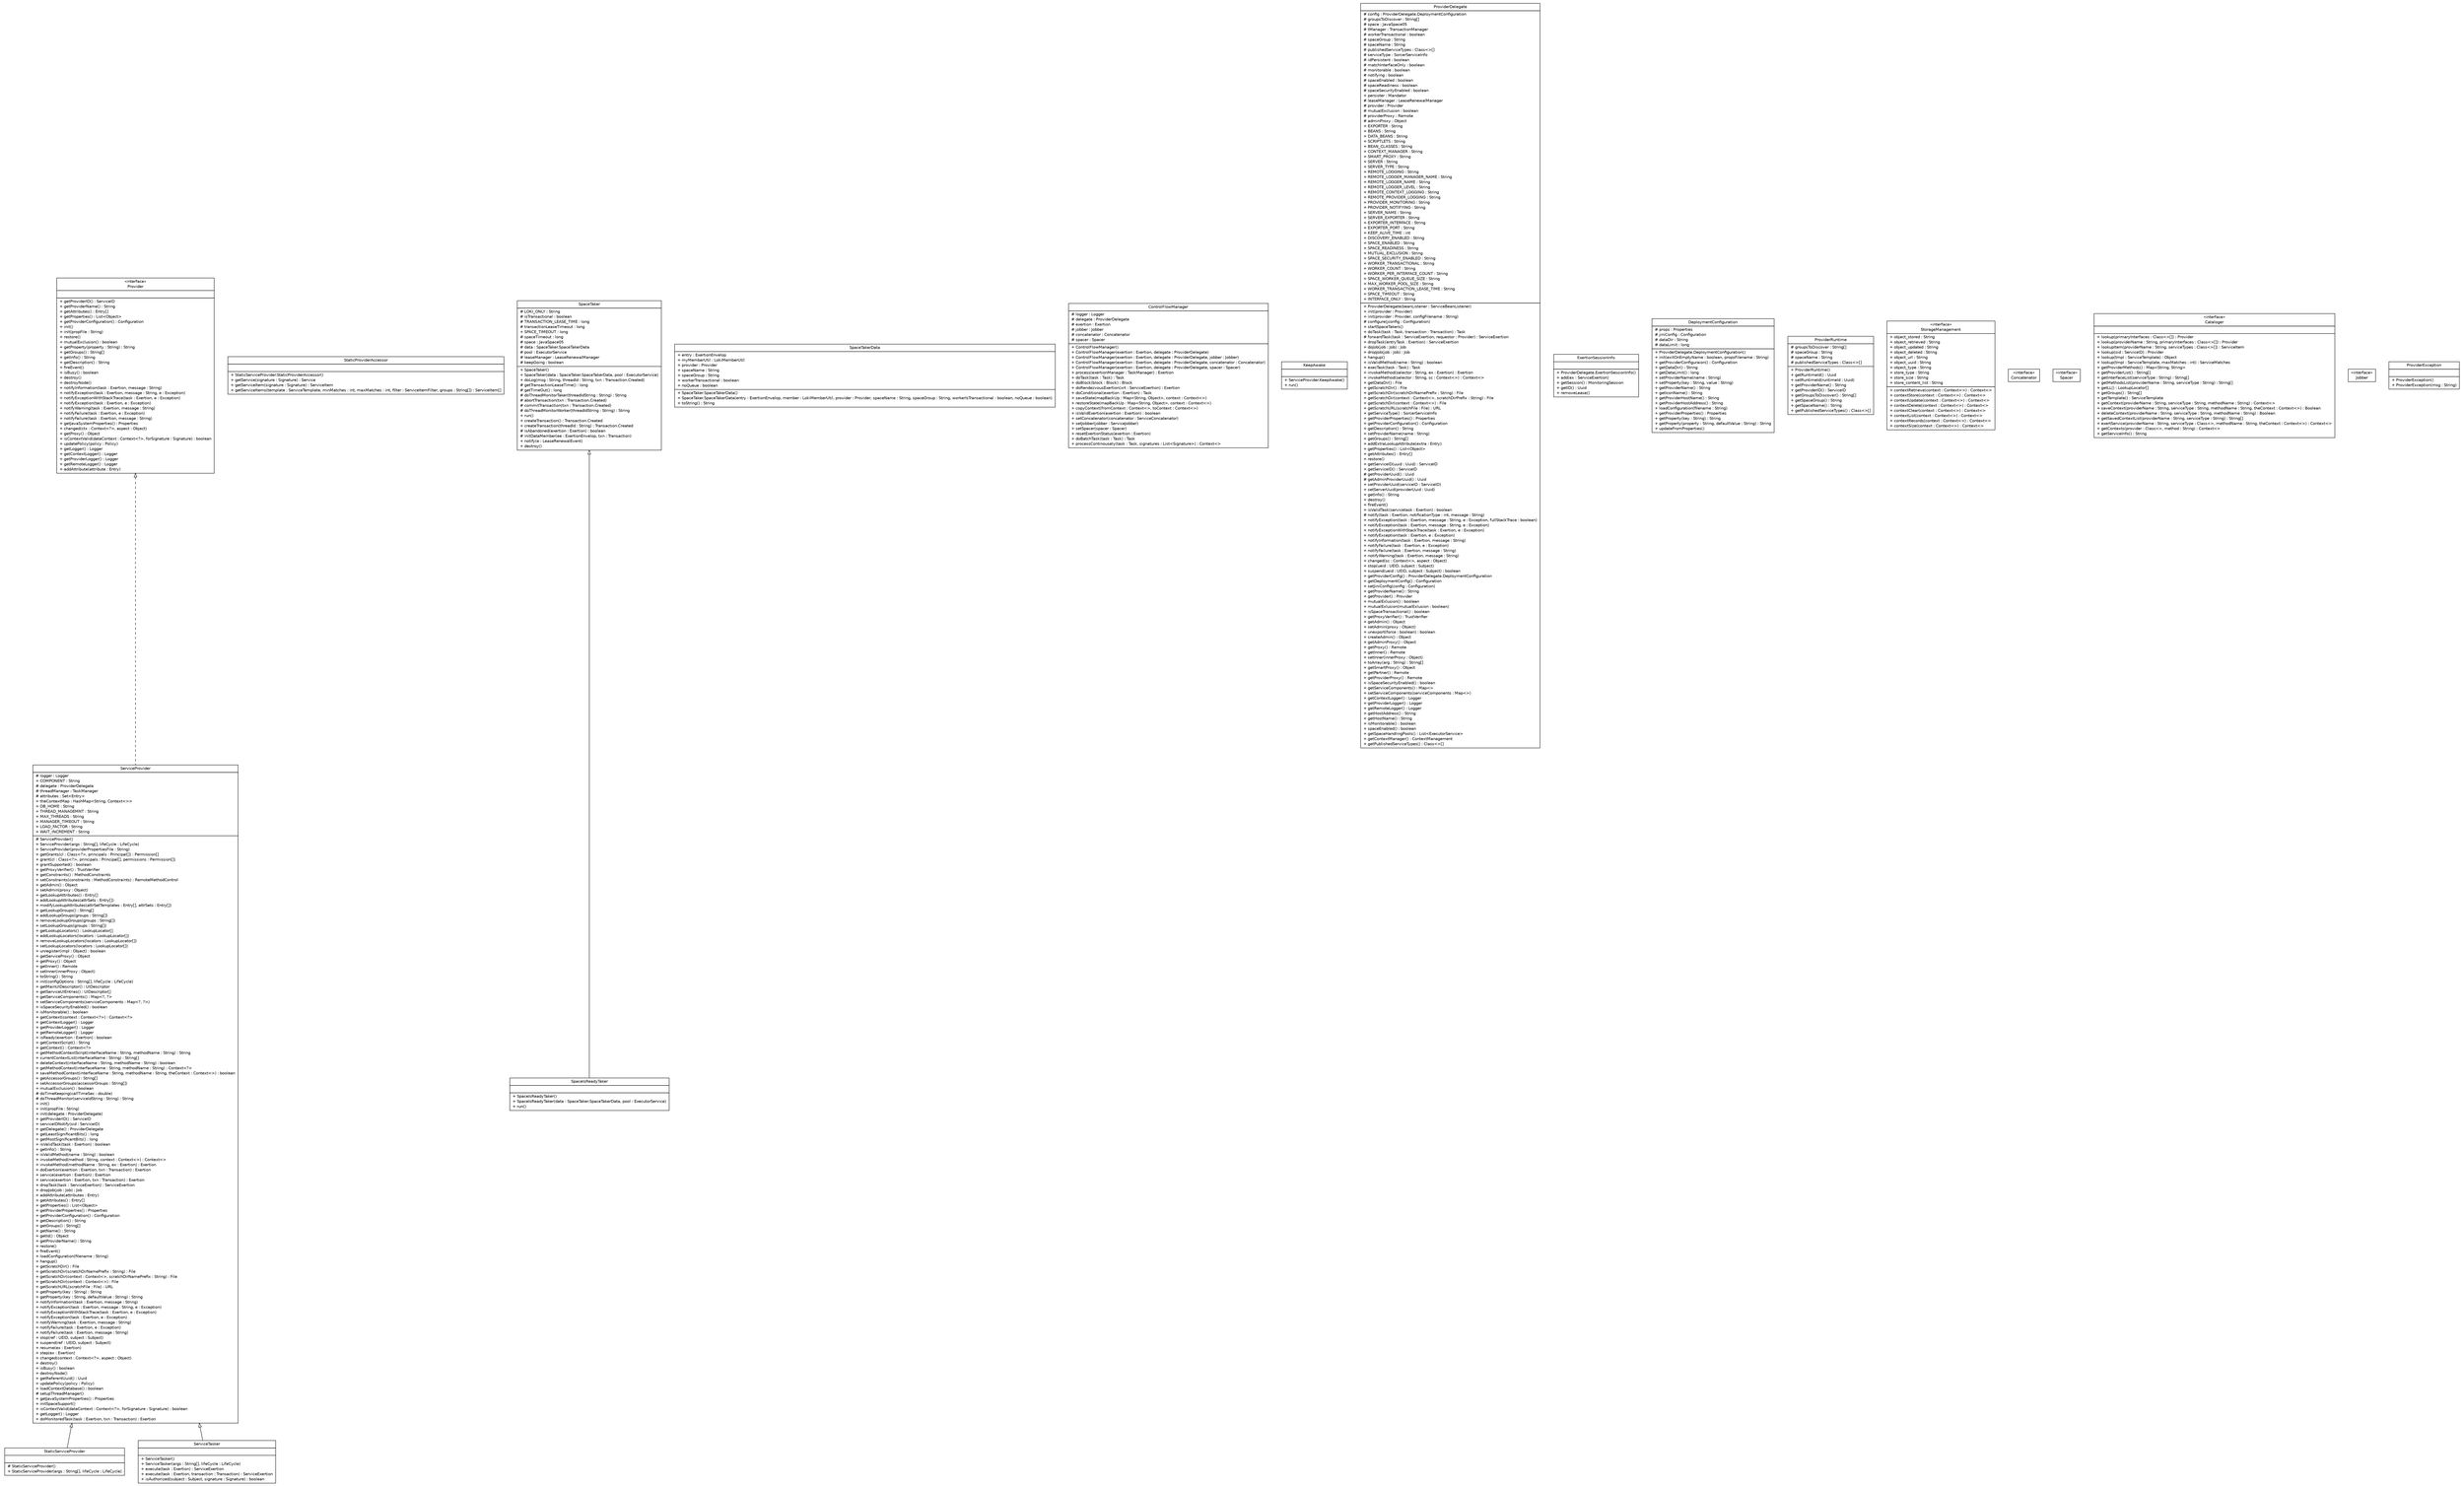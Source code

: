#!/usr/local/bin/dot
#
# Class diagram 
# Generated by UMLGraph version R5_6 (http://www.umlgraph.org/)
#

digraph G {
	edge [fontname="Helvetica",fontsize=10,labelfontname="Helvetica",labelfontsize=10];
	node [fontname="Helvetica",fontsize=10,shape=plaintext];
	nodesep=0.25;
	ranksep=0.5;
	// sorcer.core.provider.StaticServiceProvider
	c10351 [label=<<table title="sorcer.core.provider.StaticServiceProvider" border="0" cellborder="1" cellspacing="0" cellpadding="2" port="p" href="./StaticServiceProvider.html">
		<tr><td><table border="0" cellspacing="0" cellpadding="1">
<tr><td align="center" balign="center"> StaticServiceProvider </td></tr>
		</table></td></tr>
		<tr><td><table border="0" cellspacing="0" cellpadding="1">
<tr><td align="left" balign="left">  </td></tr>
		</table></td></tr>
		<tr><td><table border="0" cellspacing="0" cellpadding="1">
<tr><td align="left" balign="left"> # StaticServiceProvider() </td></tr>
<tr><td align="left" balign="left"> + StaticServiceProvider(args : String[], lifeCycle : LifeCycle) </td></tr>
		</table></td></tr>
		</table>>, URL="./StaticServiceProvider.html", fontname="Helvetica", fontcolor="black", fontsize=10.0];
	// sorcer.core.provider.StaticServiceProvider.StaticProviderAccessor
	c10352 [label=<<table title="sorcer.core.provider.StaticServiceProvider.StaticProviderAccessor" border="0" cellborder="1" cellspacing="0" cellpadding="2" port="p" href="./StaticServiceProvider.StaticProviderAccessor.html">
		<tr><td><table border="0" cellspacing="0" cellpadding="1">
<tr><td align="center" balign="center"> StaticProviderAccessor </td></tr>
		</table></td></tr>
		<tr><td><table border="0" cellspacing="0" cellpadding="1">
<tr><td align="left" balign="left">  </td></tr>
		</table></td></tr>
		<tr><td><table border="0" cellspacing="0" cellpadding="1">
<tr><td align="left" balign="left"> + StaticServiceProvider.StaticProviderAccessor() </td></tr>
<tr><td align="left" balign="left"> + getService(signature : Signature) : Service </td></tr>
<tr><td align="left" balign="left"> + getServiceItem(signature : Signature) : ServiceItem </td></tr>
<tr><td align="left" balign="left"> + getServiceItems(template : ServiceTemplate, minMatches : int, maxMatches : int, filter : ServiceItemFilter, groups : String[]) : ServiceItem[] </td></tr>
		</table></td></tr>
		</table>>, URL="./StaticServiceProvider.StaticProviderAccessor.html", fontname="Helvetica", fontcolor="black", fontsize=10.0];
	// sorcer.core.provider.ServiceTasker
	c10353 [label=<<table title="sorcer.core.provider.ServiceTasker" border="0" cellborder="1" cellspacing="0" cellpadding="2" port="p" href="./ServiceTasker.html">
		<tr><td><table border="0" cellspacing="0" cellpadding="1">
<tr><td align="center" balign="center"> ServiceTasker </td></tr>
		</table></td></tr>
		<tr><td><table border="0" cellspacing="0" cellpadding="1">
<tr><td align="left" balign="left">  </td></tr>
		</table></td></tr>
		<tr><td><table border="0" cellspacing="0" cellpadding="1">
<tr><td align="left" balign="left"> + ServiceTasker() </td></tr>
<tr><td align="left" balign="left"> + ServiceTasker(args : String[], lifeCycle : LifeCycle) </td></tr>
<tr><td align="left" balign="left"> + execute(task : Exertion) : ServiceExertion </td></tr>
<tr><td align="left" balign="left"> + execute(task : Exertion, transaction : Transaction) : ServiceExertion </td></tr>
<tr><td align="left" balign="left"> + isAuthorized(subject : Subject, signature : Signature) : boolean </td></tr>
		</table></td></tr>
		</table>>, URL="./ServiceTasker.html", fontname="Helvetica", fontcolor="black", fontsize=10.0];
	// sorcer.core.provider.SpaceTaker
	c10354 [label=<<table title="sorcer.core.provider.SpaceTaker" border="0" cellborder="1" cellspacing="0" cellpadding="2" port="p" href="./SpaceTaker.html">
		<tr><td><table border="0" cellspacing="0" cellpadding="1">
<tr><td align="center" balign="center"> SpaceTaker </td></tr>
		</table></td></tr>
		<tr><td><table border="0" cellspacing="0" cellpadding="1">
<tr><td align="left" balign="left"> # LOKI_ONLY : String </td></tr>
<tr><td align="left" balign="left"> # isTransactional : boolean </td></tr>
<tr><td align="left" balign="left"> # TRANSACTION_LEASE_TIME : long </td></tr>
<tr><td align="left" balign="left"> # transactionLeaseTimeout : long </td></tr>
<tr><td align="left" balign="left"> + SPACE_TIMEOUT : long </td></tr>
<tr><td align="left" balign="left"> # spaceTimeout : long </td></tr>
<tr><td align="left" balign="left"> # space : JavaSpace05 </td></tr>
<tr><td align="left" balign="left"> # data : SpaceTaker.SpaceTakerData </td></tr>
<tr><td align="left" balign="left"> # pool : ExecutorService </td></tr>
<tr><td align="left" balign="left"> # leaseManager : LeaseRenewalManager </td></tr>
<tr><td align="left" balign="left"> # keepGoing : boolean </td></tr>
		</table></td></tr>
		<tr><td><table border="0" cellspacing="0" cellpadding="1">
<tr><td align="left" balign="left"> + SpaceTaker() </td></tr>
<tr><td align="left" balign="left"> + SpaceTaker(data : SpaceTaker.SpaceTakerData, pool : ExecutorService) </td></tr>
<tr><td align="left" balign="left"> + doLog(msg : String, threadId : String, txn : Transaction.Created) </td></tr>
<tr><td align="left" balign="left"> # getTransactionLeaseTime() : long </td></tr>
<tr><td align="left" balign="left"> # getTimeOut() : long </td></tr>
<tr><td align="left" balign="left"> # doThreadMonitorTaker(threadIdString : String) : String </td></tr>
<tr><td align="left" balign="left"> # abortTransaction(txn : Transaction.Created) </td></tr>
<tr><td align="left" balign="left"> # commitTransaction(txn : Transaction.Created) </td></tr>
<tr><td align="left" balign="left"> # doThreadMonitorWorker(threadIdString : String) : String </td></tr>
<tr><td align="left" balign="left"> + run() </td></tr>
<tr><td align="left" balign="left"> + createTransaction() : Transaction.Created </td></tr>
<tr><td align="left" balign="left"> + createTransaction(threadId : String) : Transaction.Created </td></tr>
<tr><td align="left" balign="left"> # isAbandoned(exertion : Exertion) : boolean </td></tr>
<tr><td align="left" balign="left"> # initDataMember(ee : ExertionEnvelop, txn : Transaction) </td></tr>
<tr><td align="left" balign="left"> + notify(e : LeaseRenewalEvent) </td></tr>
<tr><td align="left" balign="left"> + destroy() </td></tr>
		</table></td></tr>
		</table>>, URL="./SpaceTaker.html", fontname="Helvetica", fontcolor="black", fontsize=10.0];
	// sorcer.core.provider.SpaceTaker.SpaceTakerData
	c10355 [label=<<table title="sorcer.core.provider.SpaceTaker.SpaceTakerData" border="0" cellborder="1" cellspacing="0" cellpadding="2" port="p" href="./SpaceTaker.SpaceTakerData.html">
		<tr><td><table border="0" cellspacing="0" cellpadding="1">
<tr><td align="center" balign="center"> SpaceTakerData </td></tr>
		</table></td></tr>
		<tr><td><table border="0" cellspacing="0" cellpadding="1">
<tr><td align="left" balign="left"> + entry : ExertionEnvelop </td></tr>
<tr><td align="left" balign="left"> + myMemberUtil : LokiMemberUtil </td></tr>
<tr><td align="left" balign="left"> + provider : Provider </td></tr>
<tr><td align="left" balign="left"> + spaceName : String </td></tr>
<tr><td align="left" balign="left"> + spaceGroup : String </td></tr>
<tr><td align="left" balign="left"> + workerTransactional : boolean </td></tr>
<tr><td align="left" balign="left"> + noQueue : boolean </td></tr>
		</table></td></tr>
		<tr><td><table border="0" cellspacing="0" cellpadding="1">
<tr><td align="left" balign="left"> + SpaceTaker.SpaceTakerData() </td></tr>
<tr><td align="left" balign="left"> + SpaceTaker.SpaceTakerData(entry : ExertionEnvelop, member : LokiMemberUtil, provider : Provider, spaceName : String, spaceGroup : String, workerIsTransactional : boolean, noQueue : boolean) </td></tr>
<tr><td align="left" balign="left"> + toString() : String </td></tr>
		</table></td></tr>
		</table>>, URL="./SpaceTaker.SpaceTakerData.html", fontname="Helvetica", fontcolor="black", fontsize=10.0];
	// sorcer.core.provider.SpaceIsReadyTaker
	c10356 [label=<<table title="sorcer.core.provider.SpaceIsReadyTaker" border="0" cellborder="1" cellspacing="0" cellpadding="2" port="p" href="./SpaceIsReadyTaker.html">
		<tr><td><table border="0" cellspacing="0" cellpadding="1">
<tr><td align="center" balign="center"> SpaceIsReadyTaker </td></tr>
		</table></td></tr>
		<tr><td><table border="0" cellspacing="0" cellpadding="1">
<tr><td align="left" balign="left">  </td></tr>
		</table></td></tr>
		<tr><td><table border="0" cellspacing="0" cellpadding="1">
<tr><td align="left" balign="left"> + SpaceIsReadyTaker() </td></tr>
<tr><td align="left" balign="left"> + SpaceIsReadyTaker(data : SpaceTaker.SpaceTakerData, pool : ExecutorService) </td></tr>
<tr><td align="left" balign="left"> + run() </td></tr>
		</table></td></tr>
		</table>>, URL="./SpaceIsReadyTaker.html", fontname="Helvetica", fontcolor="black", fontsize=10.0];
	// sorcer.core.provider.ControlFlowManager
	c10357 [label=<<table title="sorcer.core.provider.ControlFlowManager" border="0" cellborder="1" cellspacing="0" cellpadding="2" port="p" href="./ControlFlowManager.html">
		<tr><td><table border="0" cellspacing="0" cellpadding="1">
<tr><td align="center" balign="center"> ControlFlowManager </td></tr>
		</table></td></tr>
		<tr><td><table border="0" cellspacing="0" cellpadding="1">
<tr><td align="left" balign="left"> # logger : Logger </td></tr>
<tr><td align="left" balign="left"> # delegate : ProviderDelegate </td></tr>
<tr><td align="left" balign="left"> # exertion : Exertion </td></tr>
<tr><td align="left" balign="left"> # jobber : Jobber </td></tr>
<tr><td align="left" balign="left"> # concatenator : Concatenator </td></tr>
<tr><td align="left" balign="left"> # spacer : Spacer </td></tr>
		</table></td></tr>
		<tr><td><table border="0" cellspacing="0" cellpadding="1">
<tr><td align="left" balign="left"> + ControlFlowManager() </td></tr>
<tr><td align="left" balign="left"> + ControlFlowManager(exertion : Exertion, delegate : ProviderDelegate) </td></tr>
<tr><td align="left" balign="left"> + ControlFlowManager(exertion : Exertion, delegate : ProviderDelegate, jobber : Jobber) </td></tr>
<tr><td align="left" balign="left"> + ControlFlowManager(exertion : Exertion, delegate : ProviderDelegate, concatenator : Concatenator) </td></tr>
<tr><td align="left" balign="left"> + ControlFlowManager(exertion : Exertion, delegate : ProviderDelegate, spacer : Spacer) </td></tr>
<tr><td align="left" balign="left"> + process(exertionManager : TaskManager) : Exertion </td></tr>
<tr><td align="left" balign="left"> + doTask(task : Task) : Task </td></tr>
<tr><td align="left" balign="left"> + doBlock(block : Block) : Block </td></tr>
<tr><td align="left" balign="left"> + doRendezvousExertion(xrt : ServiceExertion) : Exertion </td></tr>
<tr><td align="left" balign="left"> + doConditional(exertion : Exertion) : Task </td></tr>
<tr><td align="left" balign="left"> + saveState(mapBackUp : Map&lt;String, Object&gt;, context : Context&lt;&gt;) </td></tr>
<tr><td align="left" balign="left"> + restoreState(mapBackUp : Map&lt;String, Object&gt;, context : Context&lt;&gt;) </td></tr>
<tr><td align="left" balign="left"> + copyContext(fromContext : Context&lt;&gt;, toContext : Context&lt;&gt;) </td></tr>
<tr><td align="left" balign="left"> + isValidExertion(exertion : Exertion) : boolean </td></tr>
<tr><td align="left" balign="left"> + setConcatenator(concatenator : ServiceConcatenator) </td></tr>
<tr><td align="left" balign="left"> + setJobber(jobber : ServiceJobber) </td></tr>
<tr><td align="left" balign="left"> + setSpacer(spacer : Spacer) </td></tr>
<tr><td align="left" balign="left"> + resetExertionStatus(exertion : Exertion) </td></tr>
<tr><td align="left" balign="left"> + doBatchTask(task : Task) : Task </td></tr>
<tr><td align="left" balign="left"> + processContinousely(task : Task, signatures : List&lt;Signature&gt;) : Context&lt;&gt; </td></tr>
		</table></td></tr>
		</table>>, URL="./ControlFlowManager.html", fontname="Helvetica", fontcolor="black", fontsize=10.0];
	// sorcer.core.provider.ServiceProvider
	c10358 [label=<<table title="sorcer.core.provider.ServiceProvider" border="0" cellborder="1" cellspacing="0" cellpadding="2" port="p" href="./ServiceProvider.html">
		<tr><td><table border="0" cellspacing="0" cellpadding="1">
<tr><td align="center" balign="center"> ServiceProvider </td></tr>
		</table></td></tr>
		<tr><td><table border="0" cellspacing="0" cellpadding="1">
<tr><td align="left" balign="left"> # logger : Logger </td></tr>
<tr><td align="left" balign="left"> + COMPONENT : String </td></tr>
<tr><td align="left" balign="left"> # delegate : ProviderDelegate </td></tr>
<tr><td align="left" balign="left"> # threadManager : TaskManager </td></tr>
<tr><td align="left" balign="left"> # attributes : Set&lt;Entry&gt; </td></tr>
<tr><td align="left" balign="left"> + theContextMap : HashMap&lt;String, Context&lt;&gt;&gt; </td></tr>
<tr><td align="left" balign="left"> + DB_HOME : String </td></tr>
<tr><td align="left" balign="left"> + THREAD_MANAGEMNT : String </td></tr>
<tr><td align="left" balign="left"> + MAX_THREADS : String </td></tr>
<tr><td align="left" balign="left"> + MANAGER_TIMEOUT : String </td></tr>
<tr><td align="left" balign="left"> + LOAD_FACTOR : String </td></tr>
<tr><td align="left" balign="left"> + WAIT_INCREMENT : String </td></tr>
		</table></td></tr>
		<tr><td><table border="0" cellspacing="0" cellpadding="1">
<tr><td align="left" balign="left"> # ServiceProvider() </td></tr>
<tr><td align="left" balign="left"> + ServiceProvider(args : String[], lifeCycle : LifeCycle) </td></tr>
<tr><td align="left" balign="left"> + ServiceProvider(providerPropertiesFile : String) </td></tr>
<tr><td align="left" balign="left"> + getGrants(cl : Class&lt;?&gt;, principals : Principal[]) : Permission[] </td></tr>
<tr><td align="left" balign="left"> + grant(cl : Class&lt;?&gt;, principals : Principal[], permissions : Permission[]) </td></tr>
<tr><td align="left" balign="left"> + grantSupported() : boolean </td></tr>
<tr><td align="left" balign="left"> + getProxyVerifier() : TrustVerifier </td></tr>
<tr><td align="left" balign="left"> + getConstraints() : MethodConstraints </td></tr>
<tr><td align="left" balign="left"> + setConstraints(constraints : MethodConstraints) : RemoteMethodControl </td></tr>
<tr><td align="left" balign="left"> + getAdmin() : Object </td></tr>
<tr><td align="left" balign="left"> + setAdmin(proxy : Object) </td></tr>
<tr><td align="left" balign="left"> + getLookupAttributes() : Entry[] </td></tr>
<tr><td align="left" balign="left"> + addLookupAttributes(attrSets : Entry[]) </td></tr>
<tr><td align="left" balign="left"> + modifyLookupAttributes(attrSetTemplates : Entry[], attrSets : Entry[]) </td></tr>
<tr><td align="left" balign="left"> + getLookupGroups() : String[] </td></tr>
<tr><td align="left" balign="left"> + addLookupGroups(groups : String[]) </td></tr>
<tr><td align="left" balign="left"> + removeLookupGroups(groups : String[]) </td></tr>
<tr><td align="left" balign="left"> + setLookupGroups(groups : String[]) </td></tr>
<tr><td align="left" balign="left"> + getLookupLocators() : LookupLocator[] </td></tr>
<tr><td align="left" balign="left"> + addLookupLocators(locators : LookupLocator[]) </td></tr>
<tr><td align="left" balign="left"> + removeLookupLocators(locators : LookupLocator[]) </td></tr>
<tr><td align="left" balign="left"> + setLookupLocators(locators : LookupLocator[]) </td></tr>
<tr><td align="left" balign="left"> + unregister(impl : Object) : boolean </td></tr>
<tr><td align="left" balign="left"> + getServiceProxy() : Object </td></tr>
<tr><td align="left" balign="left"> + getProxy() : Object </td></tr>
<tr><td align="left" balign="left"> + getInner() : Remote </td></tr>
<tr><td align="left" balign="left"> + setInner(innerProxy : Object) </td></tr>
<tr><td align="left" balign="left"> + toString() : String </td></tr>
<tr><td align="left" balign="left"> + init(configOptions : String[], lifeCycle : LifeCycle) </td></tr>
<tr><td align="left" balign="left"> + getMainUIDescriptor() : UIDescriptor </td></tr>
<tr><td align="left" balign="left"> + getServiceUIEntries() : UIDescriptor[] </td></tr>
<tr><td align="left" balign="left"> + getServiceComponents() : Map&lt;?, ?&gt; </td></tr>
<tr><td align="left" balign="left"> + setServiceComponents(serviceComponents : Map&lt;?, ?&gt;) </td></tr>
<tr><td align="left" balign="left"> + isSpaceSecurityEnabled() : boolean </td></tr>
<tr><td align="left" balign="left"> + isMonitorable() : boolean </td></tr>
<tr><td align="left" balign="left"> + getContext(context : Context&lt;?&gt;) : Context&lt;?&gt; </td></tr>
<tr><td align="left" balign="left"> + getContextLogger() : Logger </td></tr>
<tr><td align="left" balign="left"> + getProviderLogger() : Logger </td></tr>
<tr><td align="left" balign="left"> + getRemoteLogger() : Logger </td></tr>
<tr><td align="left" balign="left"> + isReady(exertion : Exertion) : boolean </td></tr>
<tr><td align="left" balign="left"> + getContextScript() : String </td></tr>
<tr><td align="left" balign="left"> + getContext() : Context&lt;?&gt; </td></tr>
<tr><td align="left" balign="left"> + getMethodContextScript(interfaceName : String, methodName : String) : String </td></tr>
<tr><td align="left" balign="left"> + currentContextList(interfaceName : String) : String[] </td></tr>
<tr><td align="left" balign="left"> + deleteContext(interfaceName : String, methodName : String) : boolean </td></tr>
<tr><td align="left" balign="left"> + getMethodContext(interfaceName : String, methodName : String) : Context&lt;?&gt; </td></tr>
<tr><td align="left" balign="left"> + saveMethodContext(interfaceName : String, methodName : String, theContext : Context&lt;&gt;) : boolean </td></tr>
<tr><td align="left" balign="left"> + getAccessorGroups() : String[] </td></tr>
<tr><td align="left" balign="left"> + setAccessorGroups(accessorGroups : String[]) </td></tr>
<tr><td align="left" balign="left"> + mutualExclusion() : boolean </td></tr>
<tr><td align="left" balign="left"> # doTimeKeeping(callTimeSec : double) </td></tr>
<tr><td align="left" balign="left"> # doThreadMonitor(serviceIdString : String) : String </td></tr>
<tr><td align="left" balign="left"> + init() </td></tr>
<tr><td align="left" balign="left"> + init(propFile : String) </td></tr>
<tr><td align="left" balign="left"> + init(delegate : ProviderDelegate) </td></tr>
<tr><td align="left" balign="left"> + getProviderID() : ServiceID </td></tr>
<tr><td align="left" balign="left"> + serviceIDNotify(sid : ServiceID) </td></tr>
<tr><td align="left" balign="left"> + getDelegate() : ProviderDelegate </td></tr>
<tr><td align="left" balign="left"> + getLeastSignificantBits() : long </td></tr>
<tr><td align="left" balign="left"> + getMostSignificantBits() : long </td></tr>
<tr><td align="left" balign="left"> + isValidTask(task : Exertion) : boolean </td></tr>
<tr><td align="left" balign="left"> + getInfo() : String </td></tr>
<tr><td align="left" balign="left"> + isValidMethod(name : String) : boolean </td></tr>
<tr><td align="left" balign="left"> + invokeMethod(method : String, context : Context&lt;&gt;) : Context&lt;&gt; </td></tr>
<tr><td align="left" balign="left"> + invokeMethod(methodName : String, ex : Exertion) : Exertion </td></tr>
<tr><td align="left" balign="left"> + doExertion(exertion : Exertion, txn : Transaction) : Exertion </td></tr>
<tr><td align="left" balign="left"> + service(exertion : Exertion) : Exertion </td></tr>
<tr><td align="left" balign="left"> + service(exertion : Exertion, txn : Transaction) : Exertion </td></tr>
<tr><td align="left" balign="left"> + dropTask(task : ServiceExertion) : ServiceExertion </td></tr>
<tr><td align="left" balign="left"> + dropJob(job : Job) : Job </td></tr>
<tr><td align="left" balign="left"> + addAttribute(attributes : Entry) </td></tr>
<tr><td align="left" balign="left"> + getAttributes() : Entry[] </td></tr>
<tr><td align="left" balign="left"> + getProperties() : List&lt;Object&gt; </td></tr>
<tr><td align="left" balign="left"> + getProviderProperties() : Properties </td></tr>
<tr><td align="left" balign="left"> + getProviderConfiguration() : Configuration </td></tr>
<tr><td align="left" balign="left"> + getDescription() : String </td></tr>
<tr><td align="left" balign="left"> + getGroups() : String[] </td></tr>
<tr><td align="left" balign="left"> + getName() : String </td></tr>
<tr><td align="left" balign="left"> + getId() : Object </td></tr>
<tr><td align="left" balign="left"> + getProviderName() : String </td></tr>
<tr><td align="left" balign="left"> + restore() </td></tr>
<tr><td align="left" balign="left"> + fireEvent() </td></tr>
<tr><td align="left" balign="left"> + loadConfiguration(filename : String) </td></tr>
<tr><td align="left" balign="left"> + hangup() </td></tr>
<tr><td align="left" balign="left"> + getScratchDir() : File </td></tr>
<tr><td align="left" balign="left"> + getScratchDir(scratchDirNamePrefix : String) : File </td></tr>
<tr><td align="left" balign="left"> + getScratchDir(context : Context&lt;&gt;, scratchDirNamePrefix : String) : File </td></tr>
<tr><td align="left" balign="left"> + getScratchDir(context : Context&lt;&gt;) : File </td></tr>
<tr><td align="left" balign="left"> + getScratchURL(scratchFile : File) : URL </td></tr>
<tr><td align="left" balign="left"> + getProperty(key : String) : String </td></tr>
<tr><td align="left" balign="left"> + getProperty(key : String, defaultValue : String) : String </td></tr>
<tr><td align="left" balign="left"> + notifyInformation(task : Exertion, message : String) </td></tr>
<tr><td align="left" balign="left"> + notifyException(task : Exertion, message : String, e : Exception) </td></tr>
<tr><td align="left" balign="left"> + notifyExceptionWithStackTrace(task : Exertion, e : Exception) </td></tr>
<tr><td align="left" balign="left"> + notifyException(task : Exertion, e : Exception) </td></tr>
<tr><td align="left" balign="left"> + notifyWarning(task : Exertion, message : String) </td></tr>
<tr><td align="left" balign="left"> + notifyFailure(task : Exertion, e : Exception) </td></tr>
<tr><td align="left" balign="left"> + notifyFailure(task : Exertion, message : String) </td></tr>
<tr><td align="left" balign="left"> + stop(ref : UEID, subject : Subject) </td></tr>
<tr><td align="left" balign="left"> + suspend(ref : UEID, subject : Subject) </td></tr>
<tr><td align="left" balign="left"> + resume(ex : Exertion) </td></tr>
<tr><td align="left" balign="left"> + step(ex : Exertion) </td></tr>
<tr><td align="left" balign="left"> + changed(context : Context&lt;?&gt;, aspect : Object) </td></tr>
<tr><td align="left" balign="left"> + destroy() </td></tr>
<tr><td align="left" balign="left"> + isBusy() : boolean </td></tr>
<tr><td align="left" balign="left"> + destroyNode() </td></tr>
<tr><td align="left" balign="left"> + getReferentUuid() : Uuid </td></tr>
<tr><td align="left" balign="left"> + updatePolicy(policy : Policy) </td></tr>
<tr><td align="left" balign="left"> + loadContextDatabase() : boolean </td></tr>
<tr><td align="left" balign="left"> # setupThreadManager() </td></tr>
<tr><td align="left" balign="left"> + getJavaSystemProperties() : Properties </td></tr>
<tr><td align="left" balign="left"> + initSpaceSupport() </td></tr>
<tr><td align="left" balign="left"> + isContextValid(dataContext : Context&lt;?&gt;, forSignature : Signature) : boolean </td></tr>
<tr><td align="left" balign="left"> + getLogger() : Logger </td></tr>
<tr><td align="left" balign="left"> + doMonitoredTask(task : Exertion, txn : Transaction) : Exertion </td></tr>
		</table></td></tr>
		</table>>, URL="./ServiceProvider.html", fontname="Helvetica", fontcolor="black", fontsize=10.0];
	// sorcer.core.provider.ServiceProvider.KeepAwake
	c10359 [label=<<table title="sorcer.core.provider.ServiceProvider.KeepAwake" border="0" cellborder="1" cellspacing="0" cellpadding="2" port="p" href="./ServiceProvider.KeepAwake.html">
		<tr><td><table border="0" cellspacing="0" cellpadding="1">
<tr><td align="center" balign="center"> KeepAwake </td></tr>
		</table></td></tr>
		<tr><td><table border="0" cellspacing="0" cellpadding="1">
<tr><td align="left" balign="left">  </td></tr>
		</table></td></tr>
		<tr><td><table border="0" cellspacing="0" cellpadding="1">
<tr><td align="left" balign="left"> + ServiceProvider.KeepAwake() </td></tr>
<tr><td align="left" balign="left"> + run() </td></tr>
		</table></td></tr>
		</table>>, URL="./ServiceProvider.KeepAwake.html", fontname="Helvetica", fontcolor="black", fontsize=10.0];
	// sorcer.core.provider.ProviderDelegate
	c10360 [label=<<table title="sorcer.core.provider.ProviderDelegate" border="0" cellborder="1" cellspacing="0" cellpadding="2" port="p" href="./ProviderDelegate.html">
		<tr><td><table border="0" cellspacing="0" cellpadding="1">
<tr><td align="center" balign="center"> ProviderDelegate </td></tr>
		</table></td></tr>
		<tr><td><table border="0" cellspacing="0" cellpadding="1">
<tr><td align="left" balign="left"> # config : ProviderDelegate.DeploymentConfiguration </td></tr>
<tr><td align="left" balign="left"> # groupsToDiscover : String[] </td></tr>
<tr><td align="left" balign="left"> # space : JavaSpace05 </td></tr>
<tr><td align="left" balign="left"> # tManager : TransactionManager </td></tr>
<tr><td align="left" balign="left"> # workerTransactional : boolean </td></tr>
<tr><td align="left" balign="left"> # spaceGroup : String </td></tr>
<tr><td align="left" balign="left"> # spaceName : String </td></tr>
<tr><td align="left" balign="left"> # publishedServiceTypes : Class&lt;&gt;[] </td></tr>
<tr><td align="left" balign="left"> # serviceType : SorcerServiceInfo </td></tr>
<tr><td align="left" balign="left"> # idPersistent : boolean </td></tr>
<tr><td align="left" balign="left"> # matchInterfaceOnly : boolean </td></tr>
<tr><td align="left" balign="left"> # monitorable : boolean </td></tr>
<tr><td align="left" balign="left"> # notifying : boolean </td></tr>
<tr><td align="left" balign="left"> # spaceEnabled : boolean </td></tr>
<tr><td align="left" balign="left"> # spaceReadiness : boolean </td></tr>
<tr><td align="left" balign="left"> # spaceSecurityEnabled : boolean </td></tr>
<tr><td align="left" balign="left"> + persister : Mandator </td></tr>
<tr><td align="left" balign="left"> # leaseManager : LeaseRenewalManager </td></tr>
<tr><td align="left" balign="left"> # provider : Provider </td></tr>
<tr><td align="left" balign="left"> # mutualExclusion : boolean </td></tr>
<tr><td align="left" balign="left"> # providerProxy : Remote </td></tr>
<tr><td align="left" balign="left"> # adminProxy : Object </td></tr>
<tr><td align="left" balign="left"> + EXPORTER : String </td></tr>
<tr><td align="left" balign="left"> + BEANS : String </td></tr>
<tr><td align="left" balign="left"> + DATA_BEANS : String </td></tr>
<tr><td align="left" balign="left"> + SCRIPTLETS : String </td></tr>
<tr><td align="left" balign="left"> + BEAN_CLASSES : String </td></tr>
<tr><td align="left" balign="left"> + CONTEXT_MANAGER : String </td></tr>
<tr><td align="left" balign="left"> + SMART_PROXY : String </td></tr>
<tr><td align="left" balign="left"> + SERVER : String </td></tr>
<tr><td align="left" balign="left"> + SERVER_TYPE : String </td></tr>
<tr><td align="left" balign="left"> + REMOTE_LOGGING : String </td></tr>
<tr><td align="left" balign="left"> + REMOTE_LOGGER_MANAGER_NAME : String </td></tr>
<tr><td align="left" balign="left"> + REMOTE_LOGGER_NAME : String </td></tr>
<tr><td align="left" balign="left"> + REMOTE_LOGGER_LEVEL : String </td></tr>
<tr><td align="left" balign="left"> + REMOTE_CONTEXT_LOGGING : String </td></tr>
<tr><td align="left" balign="left"> + REMOTE_PROVIDER_LOGGING : String </td></tr>
<tr><td align="left" balign="left"> + PROVIDER_MONITORING : String </td></tr>
<tr><td align="left" balign="left"> + PROVIDER_NOTIFYING : String </td></tr>
<tr><td align="left" balign="left"> + SERVER_NAME : String </td></tr>
<tr><td align="left" balign="left"> + SERVER_EXPORTER : String </td></tr>
<tr><td align="left" balign="left"> + EXPORTER_INTERFACE : String </td></tr>
<tr><td align="left" balign="left"> + EXPORTER_PORT : String </td></tr>
<tr><td align="left" balign="left"> + KEEP_ALIVE_TIME : int </td></tr>
<tr><td align="left" balign="left"> + DISCOVERY_ENABLED : String </td></tr>
<tr><td align="left" balign="left"> + SPACE_ENABLED : String </td></tr>
<tr><td align="left" balign="left"> + SPACE_READINESS : String </td></tr>
<tr><td align="left" balign="left"> + MUTUAL_EXCLUSION : String </td></tr>
<tr><td align="left" balign="left"> + SPACE_SECURITY_ENABLED : String </td></tr>
<tr><td align="left" balign="left"> + WORKER_TRANSACTIONAL : String </td></tr>
<tr><td align="left" balign="left"> + WORKER_COUNT : String </td></tr>
<tr><td align="left" balign="left"> + WORKER_PER_INTERFACE_COUNT : String </td></tr>
<tr><td align="left" balign="left"> + SPACE_WORKER_QUEUE_SIZE : String </td></tr>
<tr><td align="left" balign="left"> + MAX_WORKER_POOL_SIZE : String </td></tr>
<tr><td align="left" balign="left"> + WORKER_TRANSACTION_LEASE_TIME : String </td></tr>
<tr><td align="left" balign="left"> + SPACE_TIMEOUT : String </td></tr>
<tr><td align="left" balign="left"> + INTERFACE_ONLY : String </td></tr>
		</table></td></tr>
		<tr><td><table border="0" cellspacing="0" cellpadding="1">
<tr><td align="left" balign="left"> + ProviderDelegate(beanListener : ServiceBeanListener) </td></tr>
<tr><td align="left" balign="left"> + init(provider : Provider) </td></tr>
<tr><td align="left" balign="left"> + init(provider : Provider, configFilename : String) </td></tr>
<tr><td align="left" balign="left"> # configure(jconfig : Configuration) </td></tr>
<tr><td align="left" balign="left"> + startSpaceTakers() </td></tr>
<tr><td align="left" balign="left"> + doTask(task : Task, transaction : Transaction) : Task </td></tr>
<tr><td align="left" balign="left"> # forwardTask(task : ServiceExertion, requestor : Provider) : ServiceExertion </td></tr>
<tr><td align="left" balign="left"> + dropTask(entryTask : Exertion) : ServiceExertion </td></tr>
<tr><td align="left" balign="left"> + doJob(job : Job) : Job </td></tr>
<tr><td align="left" balign="left"> + dropJob(job : Job) : Job </td></tr>
<tr><td align="left" balign="left"> + hangup() </td></tr>
<tr><td align="left" balign="left"> + isValidMethod(name : String) : boolean </td></tr>
<tr><td align="left" balign="left"> + execTask(task : Task) : Task </td></tr>
<tr><td align="left" balign="left"> + invokeMethod(selector : String, ex : Exertion) : Exertion </td></tr>
<tr><td align="left" balign="left"> + invokeMethod(selector : String, sc : Context&lt;&gt;) : Context&lt;&gt; </td></tr>
<tr><td align="left" balign="left"> + getDataDir() : File </td></tr>
<tr><td align="left" balign="left"> + getScratchDir() : File </td></tr>
<tr><td align="left" balign="left"> + getScratchDir(scratchDirNamePrefix : String) : File </td></tr>
<tr><td align="left" balign="left"> + getScratchDir(context : Context&lt;&gt;, scratchDirPrefix : String) : File </td></tr>
<tr><td align="left" balign="left"> + getScratchDir(context : Context&lt;&gt;) : File </td></tr>
<tr><td align="left" balign="left"> + getScratchURL(scratchFile : File) : URL </td></tr>
<tr><td align="left" balign="left"> + getServiceType() : SorcerServiceInfo </td></tr>
<tr><td align="left" balign="left"> + getProviderProperties() : Properties </td></tr>
<tr><td align="left" balign="left"> + getProviderConfiguration() : Configuration </td></tr>
<tr><td align="left" balign="left"> + getDescription() : String </td></tr>
<tr><td align="left" balign="left"> + setProviderName(name : String) </td></tr>
<tr><td align="left" balign="left"> + getGroups() : String[] </td></tr>
<tr><td align="left" balign="left"> + addExtraLookupAttribute(extra : Entry) </td></tr>
<tr><td align="left" balign="left"> + getProperties() : List&lt;Object&gt; </td></tr>
<tr><td align="left" balign="left"> + getAttributes() : Entry[] </td></tr>
<tr><td align="left" balign="left"> + restore() </td></tr>
<tr><td align="left" balign="left"> + getServiceID(uuid : Uuid) : ServiceID </td></tr>
<tr><td align="left" balign="left"> + getServiceID() : ServiceID </td></tr>
<tr><td align="left" balign="left"> # getProviderUuid() : Uuid </td></tr>
<tr><td align="left" balign="left"> # getAdminProviderUuid() : Uuid </td></tr>
<tr><td align="left" balign="left"> + setProviderUuid(serviceID : ServiceID) </td></tr>
<tr><td align="left" balign="left"> + setServerUuid(providerUuid : Uuid) </td></tr>
<tr><td align="left" balign="left"> + getInfo() : String </td></tr>
<tr><td align="left" balign="left"> + destroy() </td></tr>
<tr><td align="left" balign="left"> + fireEvent() </td></tr>
<tr><td align="left" balign="left"> + isValidTask(servicetask : Exertion) : boolean </td></tr>
<tr><td align="left" balign="left"> # notify(task : Exertion, notificationType : int, message : String) </td></tr>
<tr><td align="left" balign="left"> + notifyException(task : Exertion, message : String, e : Exception, fullStackTrace : boolean) </td></tr>
<tr><td align="left" balign="left"> + notifyException(task : Exertion, message : String, e : Exception) </td></tr>
<tr><td align="left" balign="left"> + notifyExceptionWithStackTrace(task : Exertion, e : Exception) </td></tr>
<tr><td align="left" balign="left"> + notifyException(task : Exertion, e : Exception) </td></tr>
<tr><td align="left" balign="left"> + notifyInformation(task : Exertion, message : String) </td></tr>
<tr><td align="left" balign="left"> + notifyFailure(task : Exertion, e : Exception) </td></tr>
<tr><td align="left" balign="left"> + notifyFailure(task : Exertion, message : String) </td></tr>
<tr><td align="left" balign="left"> + notifyWarning(task : Exertion, message : String) </td></tr>
<tr><td align="left" balign="left"> + changed(sc : Context&lt;&gt;, aspect : Object) </td></tr>
<tr><td align="left" balign="left"> + stop(ueid : UEID, subject : Subject) </td></tr>
<tr><td align="left" balign="left"> + suspend(ueid : UEID, subject : Subject) : boolean </td></tr>
<tr><td align="left" balign="left"> + getProviderConfig() : ProviderDelegate.DeploymentConfiguration </td></tr>
<tr><td align="left" balign="left"> + getDeploymentConfig() : Configuration </td></tr>
<tr><td align="left" balign="left"> + setJiniConfig(config : Configuration) </td></tr>
<tr><td align="left" balign="left"> + getProviderName() : String </td></tr>
<tr><td align="left" balign="left"> + getProvider() : Provider </td></tr>
<tr><td align="left" balign="left"> + mutualExlusion() : boolean </td></tr>
<tr><td align="left" balign="left"> + mutualExlusion(mutualExlusion : boolean) </td></tr>
<tr><td align="left" balign="left"> + isSpaceTransactional() : boolean </td></tr>
<tr><td align="left" balign="left"> + getProxyVerifier() : TrustVerifier </td></tr>
<tr><td align="left" balign="left"> + getAdmin() : Object </td></tr>
<tr><td align="left" balign="left"> + setAdmin(proxy : Object) </td></tr>
<tr><td align="left" balign="left"> + unexport(force : boolean) : boolean </td></tr>
<tr><td align="left" balign="left"> + createAdmin() : Object </td></tr>
<tr><td align="left" balign="left"> + getAdminProxy() : Object </td></tr>
<tr><td align="left" balign="left"> + getProxy() : Remote </td></tr>
<tr><td align="left" balign="left"> + getInner() : Remote </td></tr>
<tr><td align="left" balign="left"> + setInner(innerProxy : Object) </td></tr>
<tr><td align="left" balign="left"> + toArray(arg : String) : String[] </td></tr>
<tr><td align="left" balign="left"> + getSmartProxy() : Object </td></tr>
<tr><td align="left" balign="left"> + getPartner() : Remote </td></tr>
<tr><td align="left" balign="left"> + getProviderProxy() : Remote </td></tr>
<tr><td align="left" balign="left"> + isSpaceSecurityEnabled() : boolean </td></tr>
<tr><td align="left" balign="left"> + getServiceComponents() : Map&lt;&gt; </td></tr>
<tr><td align="left" balign="left"> + setServiceComponents(serviceComponents : Map&lt;&gt;) </td></tr>
<tr><td align="left" balign="left"> + getContextLogger() : Logger </td></tr>
<tr><td align="left" balign="left"> + getProviderLogger() : Logger </td></tr>
<tr><td align="left" balign="left"> + getRemoteLogger() : Logger </td></tr>
<tr><td align="left" balign="left"> + getHostAddress() : String </td></tr>
<tr><td align="left" balign="left"> + getHostName() : String </td></tr>
<tr><td align="left" balign="left"> + isMonitorable() : boolean </td></tr>
<tr><td align="left" balign="left"> + spaceEnabled() : boolean </td></tr>
<tr><td align="left" balign="left"> + getSpaceHandlingPools() : List&lt;ExecutorService&gt; </td></tr>
<tr><td align="left" balign="left"> + getContextManager() : ContextManagement </td></tr>
<tr><td align="left" balign="left"> + getPublishedServiceTypes() : Class&lt;&gt;[] </td></tr>
		</table></td></tr>
		</table>>, URL="./ProviderDelegate.html", fontname="Helvetica", fontcolor="black", fontsize=10.0];
	// sorcer.core.provider.ProviderDelegate.ExertionSessionInfo
	c10361 [label=<<table title="sorcer.core.provider.ProviderDelegate.ExertionSessionInfo" border="0" cellborder="1" cellspacing="0" cellpadding="2" port="p" href="./ProviderDelegate.ExertionSessionInfo.html">
		<tr><td><table border="0" cellspacing="0" cellpadding="1">
<tr><td align="center" balign="center"> ExertionSessionInfo </td></tr>
		</table></td></tr>
		<tr><td><table border="0" cellspacing="0" cellpadding="1">
<tr><td align="left" balign="left">  </td></tr>
		</table></td></tr>
		<tr><td><table border="0" cellspacing="0" cellpadding="1">
<tr><td align="left" balign="left"> + ProviderDelegate.ExertionSessionInfo() </td></tr>
<tr><td align="left" balign="left"> + add(ex : ServiceExertion) </td></tr>
<tr><td align="left" balign="left"> + getSession() : MonitoringSession </td></tr>
<tr><td align="left" balign="left"> + getID() : Uuid </td></tr>
<tr><td align="left" balign="left"> + removeLease() </td></tr>
		</table></td></tr>
		</table>>, URL="./ProviderDelegate.ExertionSessionInfo.html", fontname="Helvetica", fontcolor="black", fontsize=10.0];
	// sorcer.core.provider.ProviderDelegate.DeploymentConfiguration
	c10362 [label=<<table title="sorcer.core.provider.ProviderDelegate.DeploymentConfiguration" border="0" cellborder="1" cellspacing="0" cellpadding="2" port="p" href="./ProviderDelegate.DeploymentConfiguration.html">
		<tr><td><table border="0" cellspacing="0" cellpadding="1">
<tr><td align="center" balign="center"> DeploymentConfiguration </td></tr>
		</table></td></tr>
		<tr><td><table border="0" cellspacing="0" cellpadding="1">
<tr><td align="left" balign="left"> # props : Properties </td></tr>
<tr><td align="left" balign="left"> # jiniConfig : Configuration </td></tr>
<tr><td align="left" balign="left"> # dataDir : String </td></tr>
<tr><td align="left" balign="left"> # dataLimit : long </td></tr>
		</table></td></tr>
		<tr><td><table border="0" cellspacing="0" cellpadding="1">
<tr><td align="left" balign="left"> + ProviderDelegate.DeploymentConfiguration() </td></tr>
<tr><td align="left" balign="left"> + init(exitOnEmptyName : boolean, propsFilename : String) </td></tr>
<tr><td align="left" balign="left"> + getProviderConfiguraion() : Configuration </td></tr>
<tr><td align="left" balign="left"> + getDataDir() : String </td></tr>
<tr><td align="left" balign="left"> + getDataLimit() : long </td></tr>
<tr><td align="left" balign="left"> + setProviderName(name : String) </td></tr>
<tr><td align="left" balign="left"> + setProperty(key : String, value : String) </td></tr>
<tr><td align="left" balign="left"> + getProviderName() : String </td></tr>
<tr><td align="left" balign="left"> + getIconName() : String </td></tr>
<tr><td align="left" balign="left"> + getProviderHostName() : String </td></tr>
<tr><td align="left" balign="left"> + getProviderHostAddress() : String </td></tr>
<tr><td align="left" balign="left"> + loadConfiguration(filename : String) </td></tr>
<tr><td align="left" balign="left"> + getProviderProperties() : Properties </td></tr>
<tr><td align="left" balign="left"> + getProperty(key : String) : String </td></tr>
<tr><td align="left" balign="left"> + getProperty(property : String, defaultValue : String) : String </td></tr>
<tr><td align="left" balign="left"> + updateFromProperties() </td></tr>
		</table></td></tr>
		</table>>, URL="./ProviderDelegate.DeploymentConfiguration.html", fontname="Helvetica", fontcolor="black", fontsize=10.0];
	// sorcer.core.provider.ProviderRuntime
	c10363 [label=<<table title="sorcer.core.provider.ProviderRuntime" border="0" cellborder="1" cellspacing="0" cellpadding="2" port="p" href="./ProviderRuntime.html">
		<tr><td><table border="0" cellspacing="0" cellpadding="1">
<tr><td align="center" balign="center"> ProviderRuntime </td></tr>
		</table></td></tr>
		<tr><td><table border="0" cellspacing="0" cellpadding="1">
<tr><td align="left" balign="left"> # groupsToDiscover : String[] </td></tr>
<tr><td align="left" balign="left"> # spaceGroup : String </td></tr>
<tr><td align="left" balign="left"> # spaceName : String </td></tr>
<tr><td align="left" balign="left"> # publishedServiceTypes : Class&lt;&gt;[] </td></tr>
		</table></td></tr>
		<tr><td><table border="0" cellspacing="0" cellpadding="1">
<tr><td align="left" balign="left"> + ProviderRuntime() </td></tr>
<tr><td align="left" balign="left"> + getRuntimeId() : Uuid </td></tr>
<tr><td align="left" balign="left"> + setRuntimeId(runtimeId : Uuid) </td></tr>
<tr><td align="left" balign="left"> + getProviderName() : String </td></tr>
<tr><td align="left" balign="left"> + getProviderID() : ServiceID </td></tr>
<tr><td align="left" balign="left"> + getGroupsToDiscover() : String[] </td></tr>
<tr><td align="left" balign="left"> + getSpaceGroup() : String </td></tr>
<tr><td align="left" balign="left"> + getSpaceName() : String </td></tr>
<tr><td align="left" balign="left"> + getPublishedServiceTypes() : Class&lt;&gt;[] </td></tr>
		</table></td></tr>
		</table>>, URL="./ProviderRuntime.html", fontname="Helvetica", fontcolor="black", fontsize=10.0];
	// sorcer.core.provider.StorageManagement
	c10364 [label=<<table title="sorcer.core.provider.StorageManagement" border="0" cellborder="1" cellspacing="0" cellpadding="2" port="p" href="./StorageManagement.html">
		<tr><td><table border="0" cellspacing="0" cellpadding="1">
<tr><td align="center" balign="center"> &#171;interface&#187; </td></tr>
<tr><td align="center" balign="center"> StorageManagement </td></tr>
		</table></td></tr>
		<tr><td><table border="0" cellspacing="0" cellpadding="1">
<tr><td align="left" balign="left"> + object_stored : String </td></tr>
<tr><td align="left" balign="left"> + object_retrieved : String </td></tr>
<tr><td align="left" balign="left"> + object_updated : String </td></tr>
<tr><td align="left" balign="left"> + object_deleted : String </td></tr>
<tr><td align="left" balign="left"> + object_url : String </td></tr>
<tr><td align="left" balign="left"> + object_uuid : String </td></tr>
<tr><td align="left" balign="left"> + object_type : String </td></tr>
<tr><td align="left" balign="left"> + store_type : String </td></tr>
<tr><td align="left" balign="left"> + store_size : String </td></tr>
<tr><td align="left" balign="left"> + store_content_list : String </td></tr>
		</table></td></tr>
		<tr><td><table border="0" cellspacing="0" cellpadding="1">
<tr><td align="left" balign="left"> + contextRetrieve(context : Context&lt;&gt;) : Context&lt;&gt; </td></tr>
<tr><td align="left" balign="left"> + contextStore(context : Context&lt;&gt;) : Context&lt;&gt; </td></tr>
<tr><td align="left" balign="left"> + contextUpdate(context : Context&lt;&gt;) : Context&lt;&gt; </td></tr>
<tr><td align="left" balign="left"> + contextDelete(context : Context&lt;&gt;) : Context&lt;&gt; </td></tr>
<tr><td align="left" balign="left"> + contextClear(context : Context&lt;&gt;) : Context&lt;&gt; </td></tr>
<tr><td align="left" balign="left"> + contextList(context : Context&lt;&gt;) : Context&lt;&gt; </td></tr>
<tr><td align="left" balign="left"> + contextRecords(context : Context&lt;&gt;) : Context&lt;&gt; </td></tr>
<tr><td align="left" balign="left"> + contextSize(context : Context&lt;&gt;) : Context&lt;&gt; </td></tr>
		</table></td></tr>
		</table>>, URL="./StorageManagement.html", fontname="Helvetica", fontcolor="black", fontsize=10.0];
	// sorcer.core.provider.Concatenator
	c10365 [label=<<table title="sorcer.core.provider.Concatenator" border="0" cellborder="1" cellspacing="0" cellpadding="2" port="p" href="./Concatenator.html">
		<tr><td><table border="0" cellspacing="0" cellpadding="1">
<tr><td align="center" balign="center"> &#171;interface&#187; </td></tr>
<tr><td align="center" balign="center"> Concatenator </td></tr>
		</table></td></tr>
		</table>>, URL="./Concatenator.html", fontname="Helvetica", fontcolor="black", fontsize=10.0];
	// sorcer.core.provider.Spacer
	c10366 [label=<<table title="sorcer.core.provider.Spacer" border="0" cellborder="1" cellspacing="0" cellpadding="2" port="p" href="./Spacer.html">
		<tr><td><table border="0" cellspacing="0" cellpadding="1">
<tr><td align="center" balign="center"> &#171;interface&#187; </td></tr>
<tr><td align="center" balign="center"> Spacer </td></tr>
		</table></td></tr>
		</table>>, URL="./Spacer.html", fontname="Helvetica", fontcolor="black", fontsize=10.0];
	// sorcer.core.provider.Cataloger
	c10367 [label=<<table title="sorcer.core.provider.Cataloger" border="0" cellborder="1" cellspacing="0" cellpadding="2" port="p" href="./Cataloger.html">
		<tr><td><table border="0" cellspacing="0" cellpadding="1">
<tr><td align="center" balign="center"> &#171;interface&#187; </td></tr>
<tr><td align="center" balign="center"> Cataloger </td></tr>
		</table></td></tr>
		<tr><td><table border="0" cellspacing="0" cellpadding="1">
<tr><td align="left" balign="left">  </td></tr>
		</table></td></tr>
		<tr><td><table border="0" cellspacing="0" cellpadding="1">
<tr><td align="left" balign="left"> + lookup(primaryInterfaces : Class&lt;&gt;[]) : Provider </td></tr>
<tr><td align="left" balign="left"> + lookup(providerName : String, primaryInterfaces : Class&lt;&gt;[]) : Provider </td></tr>
<tr><td align="left" balign="left"> + lookupItem(providerName : String, serviceTypes : Class&lt;&gt;[]) : ServiceItem </td></tr>
<tr><td align="left" balign="left"> + lookup(sid : ServiceID) : Provider </td></tr>
<tr><td align="left" balign="left"> + lookup(tmpl : ServiceTemplate) : Object </td></tr>
<tr><td align="left" balign="left"> + lookup(tmpl : ServiceTemplate, maxMatches : int) : ServiceMatches </td></tr>
<tr><td align="left" balign="left"> + getProviderMethods() : Map&lt;String, String&gt; </td></tr>
<tr><td align="left" balign="left"> + getProviderList() : String[] </td></tr>
<tr><td align="left" balign="left"> + getInterfaceList(serviceType : String) : String[] </td></tr>
<tr><td align="left" balign="left"> + getMethodsList(providerName : String, serviceType : String) : String[] </td></tr>
<tr><td align="left" balign="left"> + getLL() : LookupLocator[] </td></tr>
<tr><td align="left" balign="left"> + getGroups() : String[] </td></tr>
<tr><td align="left" balign="left"> + getTemplate() : ServiceTemplate </td></tr>
<tr><td align="left" balign="left"> + getContext(providerName : String, serviceType : String, methodName : String) : Context&lt;&gt; </td></tr>
<tr><td align="left" balign="left"> + saveContext(providerName : String, serviceType : String, methodName : String, theContext : Context&lt;&gt;) : Boolean </td></tr>
<tr><td align="left" balign="left"> + deleteContext(providerName : String, serviceType : String, methodName : String) : Boolean </td></tr>
<tr><td align="left" balign="left"> + getSavedContextList(providerName : String, serviceType : String) : String[] </td></tr>
<tr><td align="left" balign="left"> + exertService(providerName : String, serviceType : Class&lt;&gt;, methodName : String, theContext : Context&lt;&gt;) : Context&lt;&gt; </td></tr>
<tr><td align="left" balign="left"> + getContexts(provider : Class&lt;&gt;, method : String) : Context&lt;&gt; </td></tr>
<tr><td align="left" balign="left"> + getServiceInfo() : String </td></tr>
		</table></td></tr>
		</table>>, URL="./Cataloger.html", fontname="Helvetica", fontcolor="black", fontsize=10.0];
	// sorcer.core.provider.Jobber
	c10368 [label=<<table title="sorcer.core.provider.Jobber" border="0" cellborder="1" cellspacing="0" cellpadding="2" port="p" href="./Jobber.html">
		<tr><td><table border="0" cellspacing="0" cellpadding="1">
<tr><td align="center" balign="center"> &#171;interface&#187; </td></tr>
<tr><td align="center" balign="center"> Jobber </td></tr>
		</table></td></tr>
		</table>>, URL="./Jobber.html", fontname="Helvetica", fontcolor="black", fontsize=10.0];
	// sorcer.core.provider.Provider
	c10369 [label=<<table title="sorcer.core.provider.Provider" border="0" cellborder="1" cellspacing="0" cellpadding="2" port="p" href="./Provider.html">
		<tr><td><table border="0" cellspacing="0" cellpadding="1">
<tr><td align="center" balign="center"> &#171;interface&#187; </td></tr>
<tr><td align="center" balign="center"> Provider </td></tr>
		</table></td></tr>
		<tr><td><table border="0" cellspacing="0" cellpadding="1">
<tr><td align="left" balign="left">  </td></tr>
		</table></td></tr>
		<tr><td><table border="0" cellspacing="0" cellpadding="1">
<tr><td align="left" balign="left"> + getProviderID() : ServiceID </td></tr>
<tr><td align="left" balign="left"> + getProviderName() : String </td></tr>
<tr><td align="left" balign="left"> + getAttributes() : Entry[] </td></tr>
<tr><td align="left" balign="left"> + getProperties() : List&lt;Object&gt; </td></tr>
<tr><td align="left" balign="left"> + getProviderConfiguration() : Configuration </td></tr>
<tr><td align="left" balign="left"> + init() </td></tr>
<tr><td align="left" balign="left"> + init(propFile : String) </td></tr>
<tr><td align="left" balign="left"> + restore() </td></tr>
<tr><td align="left" balign="left"> + mutualExclusion() : boolean </td></tr>
<tr><td align="left" balign="left"> + getProperty(property : String) : String </td></tr>
<tr><td align="left" balign="left"> + getGroups() : String[] </td></tr>
<tr><td align="left" balign="left"> + getInfo() : String </td></tr>
<tr><td align="left" balign="left"> + getDescription() : String </td></tr>
<tr><td align="left" balign="left"> + fireEvent() </td></tr>
<tr><td align="left" balign="left"> + isBusy() : boolean </td></tr>
<tr><td align="left" balign="left"> + destroy() </td></tr>
<tr><td align="left" balign="left"> + destroyNode() </td></tr>
<tr><td align="left" balign="left"> + notifyInformation(task : Exertion, message : String) </td></tr>
<tr><td align="left" balign="left"> + notifyException(task : Exertion, message : String, e : Exception) </td></tr>
<tr><td align="left" balign="left"> + notifyExceptionWithStackTrace(task : Exertion, e : Exception) </td></tr>
<tr><td align="left" balign="left"> + notifyException(task : Exertion, e : Exception) </td></tr>
<tr><td align="left" balign="left"> + notifyWarning(task : Exertion, message : String) </td></tr>
<tr><td align="left" balign="left"> + notifyFailure(task : Exertion, e : Exception) </td></tr>
<tr><td align="left" balign="left"> + notifyFailure(task : Exertion, message : String) </td></tr>
<tr><td align="left" balign="left"> + getJavaSystemProperties() : Properties </td></tr>
<tr><td align="left" balign="left"> + changed(ctx : Context&lt;?&gt;, aspect : Object) </td></tr>
<tr><td align="left" balign="left"> + getProxy() : Object </td></tr>
<tr><td align="left" balign="left"> + isContextValid(dataContext : Context&lt;?&gt;, forSignature : Signature) : boolean </td></tr>
<tr><td align="left" balign="left"> + updatePolicy(policy : Policy) </td></tr>
<tr><td align="left" balign="left"> + getLogger() : Logger </td></tr>
<tr><td align="left" balign="left"> + getContextLogger() : Logger </td></tr>
<tr><td align="left" balign="left"> + getProviderLogger() : Logger </td></tr>
<tr><td align="left" balign="left"> + getRemoteLogger() : Logger </td></tr>
<tr><td align="left" balign="left"> + addAttribute(attribute : Entry) </td></tr>
		</table></td></tr>
		</table>>, URL="./Provider.html", fontname="Helvetica", fontcolor="black", fontsize=10.0];
	// sorcer.core.provider.ProviderException
	c10370 [label=<<table title="sorcer.core.provider.ProviderException" border="0" cellborder="1" cellspacing="0" cellpadding="2" port="p" href="./ProviderException.html">
		<tr><td><table border="0" cellspacing="0" cellpadding="1">
<tr><td align="center" balign="center"> ProviderException </td></tr>
		</table></td></tr>
		<tr><td><table border="0" cellspacing="0" cellpadding="1">
<tr><td align="left" balign="left">  </td></tr>
		</table></td></tr>
		<tr><td><table border="0" cellspacing="0" cellpadding="1">
<tr><td align="left" balign="left"> + ProviderException() </td></tr>
<tr><td align="left" balign="left"> + ProviderException(msg : String) </td></tr>
		</table></td></tr>
		</table>>, URL="./ProviderException.html", fontname="Helvetica", fontcolor="black", fontsize=10.0];
	//sorcer.core.provider.StaticServiceProvider extends sorcer.core.provider.ServiceProvider
	c10358:p -> c10351:p [dir=back,arrowtail=empty];
	//sorcer.core.provider.ServiceTasker extends sorcer.core.provider.ServiceProvider
	c10358:p -> c10353:p [dir=back,arrowtail=empty];
	//sorcer.core.provider.SpaceIsReadyTaker extends sorcer.core.provider.SpaceTaker
	c10354:p -> c10356:p [dir=back,arrowtail=empty];
	//sorcer.core.provider.ServiceProvider implements sorcer.core.provider.Provider
	c10369:p -> c10358:p [dir=back,arrowtail=empty,style=dashed];
}

